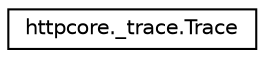 digraph "Graphical Class Hierarchy"
{
 // LATEX_PDF_SIZE
  edge [fontname="Helvetica",fontsize="10",labelfontname="Helvetica",labelfontsize="10"];
  node [fontname="Helvetica",fontsize="10",shape=record];
  rankdir="LR";
  Node0 [label="httpcore._trace.Trace",height=0.2,width=0.4,color="black", fillcolor="white", style="filled",URL="$classhttpcore_1_1__trace_1_1Trace.html",tooltip=" "];
}

